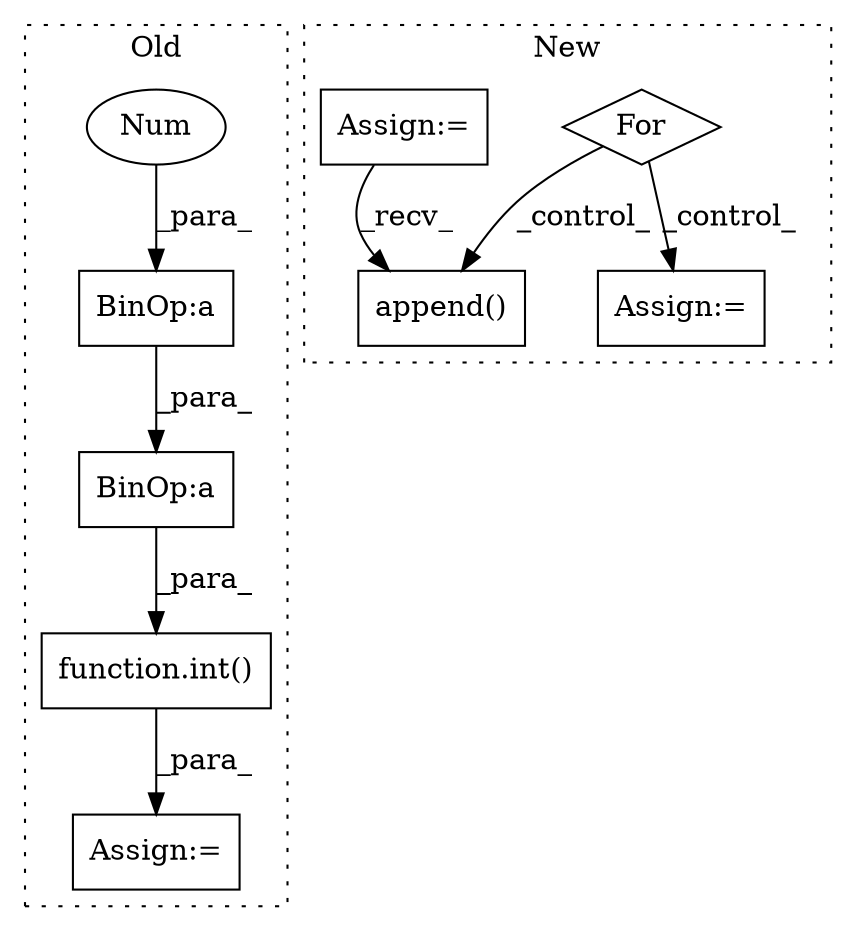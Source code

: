 digraph G {
subgraph cluster0 {
1 [label="function.int()" a="75" s="11890,11913" l="4,1" shape="box"];
4 [label="Assign:=" a="68" s="11880" l="3" shape="box"];
5 [label="BinOp:a" a="82" s="11751" l="3" shape="box"];
6 [label="Num" a="76" s="11750" l="1" shape="ellipse"];
9 [label="BinOp:a" a="82" s="11744" l="5" shape="box"];
label = "Old";
style="dotted";
}
subgraph cluster1 {
2 [label="For" a="107" s="21190,21207" l="4,18" shape="diamond"];
3 [label="Assign:=" a="68" s="21233" l="11" shape="box"];
7 [label="append()" a="75" s="21375,21400" l="19,1" shape="box"];
8 [label="Assign:=" a="68" s="21141" l="3" shape="box"];
label = "New";
style="dotted";
}
1 -> 4 [label="_para_"];
2 -> 7 [label="_control_"];
2 -> 3 [label="_control_"];
5 -> 9 [label="_para_"];
6 -> 5 [label="_para_"];
8 -> 7 [label="_recv_"];
9 -> 1 [label="_para_"];
}